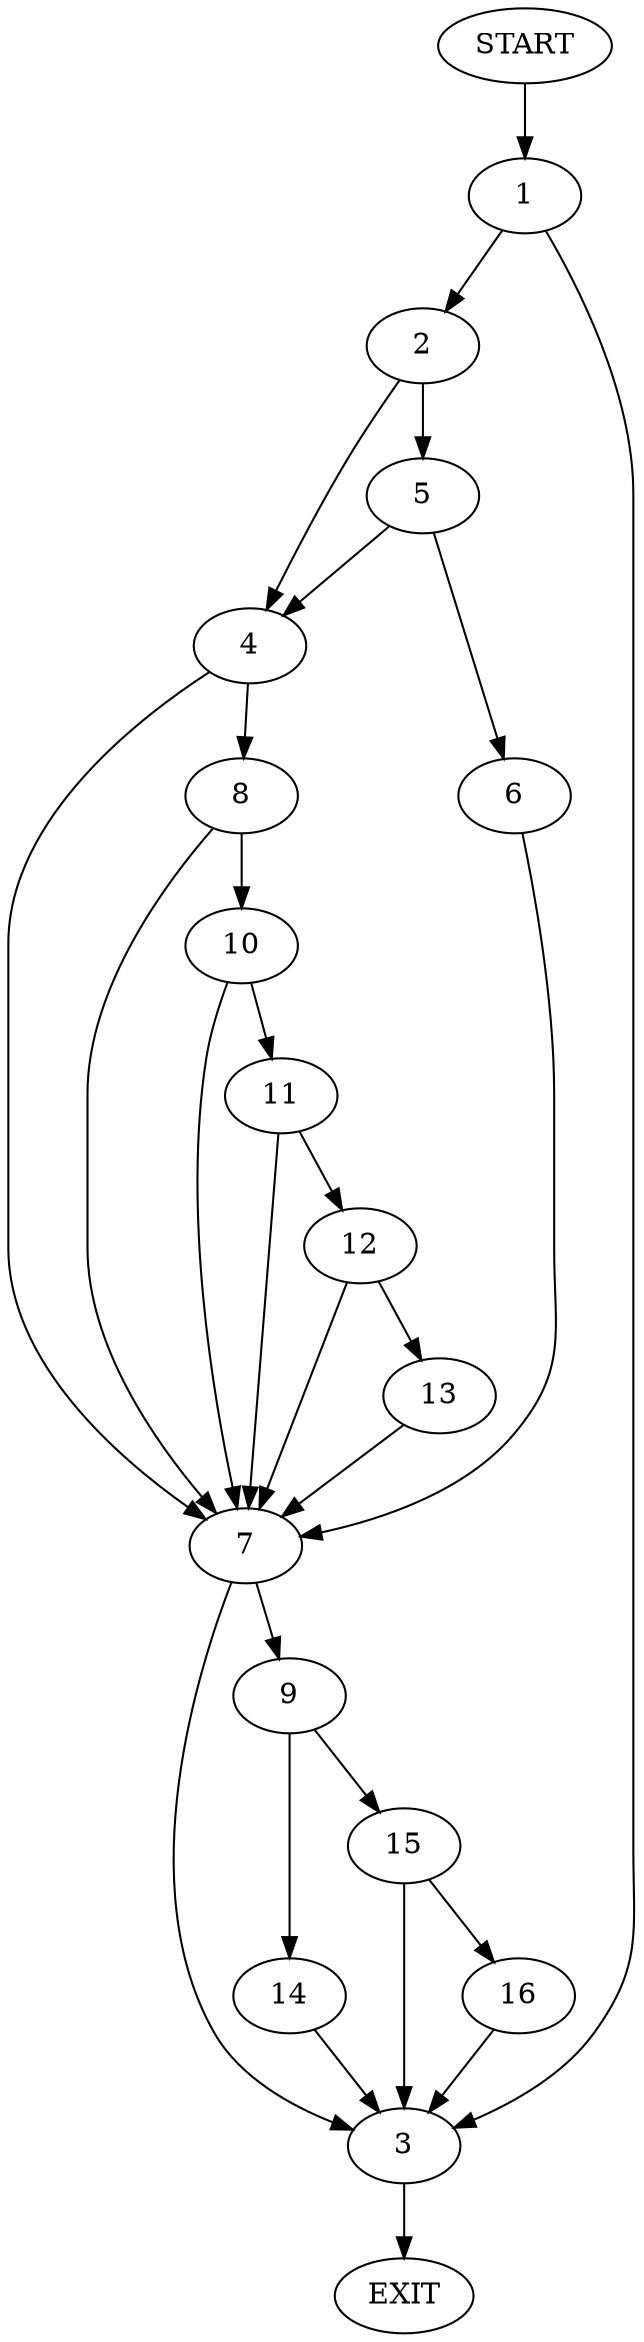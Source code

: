 digraph {
0 [label="START"]
17 [label="EXIT"]
0 -> 1
1 -> 2
1 -> 3
3 -> 17
2 -> 4
2 -> 5
5 -> 6
5 -> 4
4 -> 7
4 -> 8
6 -> 7
7 -> 9
7 -> 3
8 -> 7
8 -> 10
10 -> 7
10 -> 11
11 -> 7
11 -> 12
12 -> 7
12 -> 13
13 -> 7
9 -> 14
9 -> 15
15 -> 16
15 -> 3
14 -> 3
16 -> 3
}
